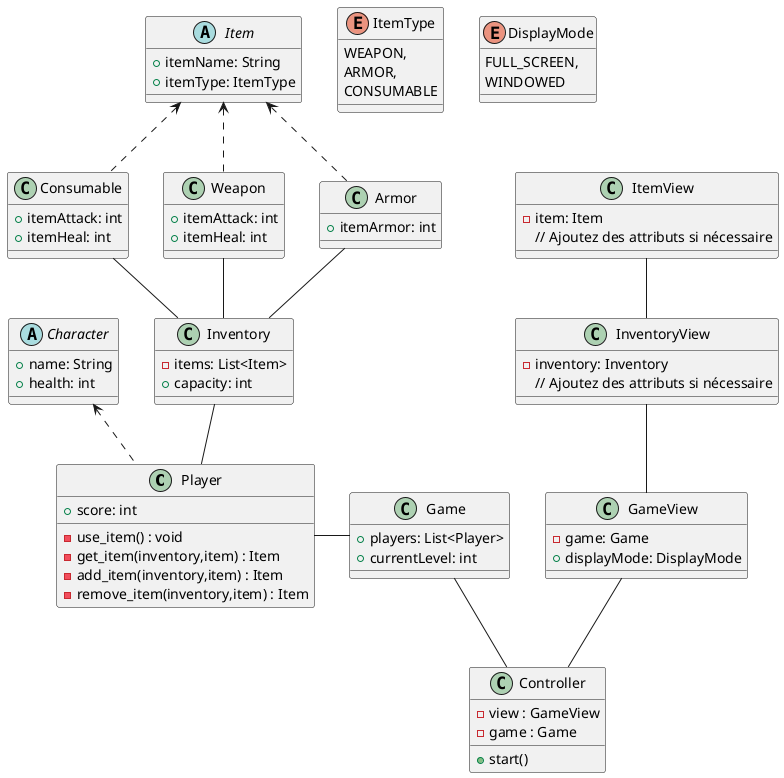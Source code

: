 @startuml View

class Player {
  +score: int
  -use_item() : void
  -get_item(inventory,item) : Item
  -add_item(inventory,item) : Item
  -remove_item(inventory,item) : Item
}

abstract Character {
  +name: String
  +health: int
}

abstract Item {
  +itemName: String
  +itemType: ItemType
}

class Consumable {
  +itemAttack: int
  +itemHeal: int
}

class Weapon {
  +itemAttack: int
  +itemHeal: int
}

class Armor {
  +itemArmor: int
}

class Inventory {
  -items: List<Item>
  +capacity: int
  
}

class Game {
  +players: List<Player>
  +currentLevel: int
}

class GameView {
  -game: Game
  +displayMode: DisplayMode
}

class InventoryView {
  -inventory: Inventory
  // Ajoutez des attributs si nécessaire
}

class ItemView {
  -item: Item
  // Ajoutez des attributs si nécessaire
}

class Controller {
  -view : GameView
  -game : Game
  +start()

}

enum ItemType {
  WEAPON,
  ARMOR,
  CONSUMABLE
}

enum DisplayMode {
  FULL_SCREEN,
  WINDOWED
}


Character <.. Player
Player - Game

Item <..Consumable
Item <.. Weapon
Item <.. Armor


Inventory -- Player

Consumable -- Inventory
Weapon -- Inventory
Armor -- Inventory


ItemView -- InventoryView
InventoryView -- GameView

GameView -- Controller
Game -- Controller



@enduml
